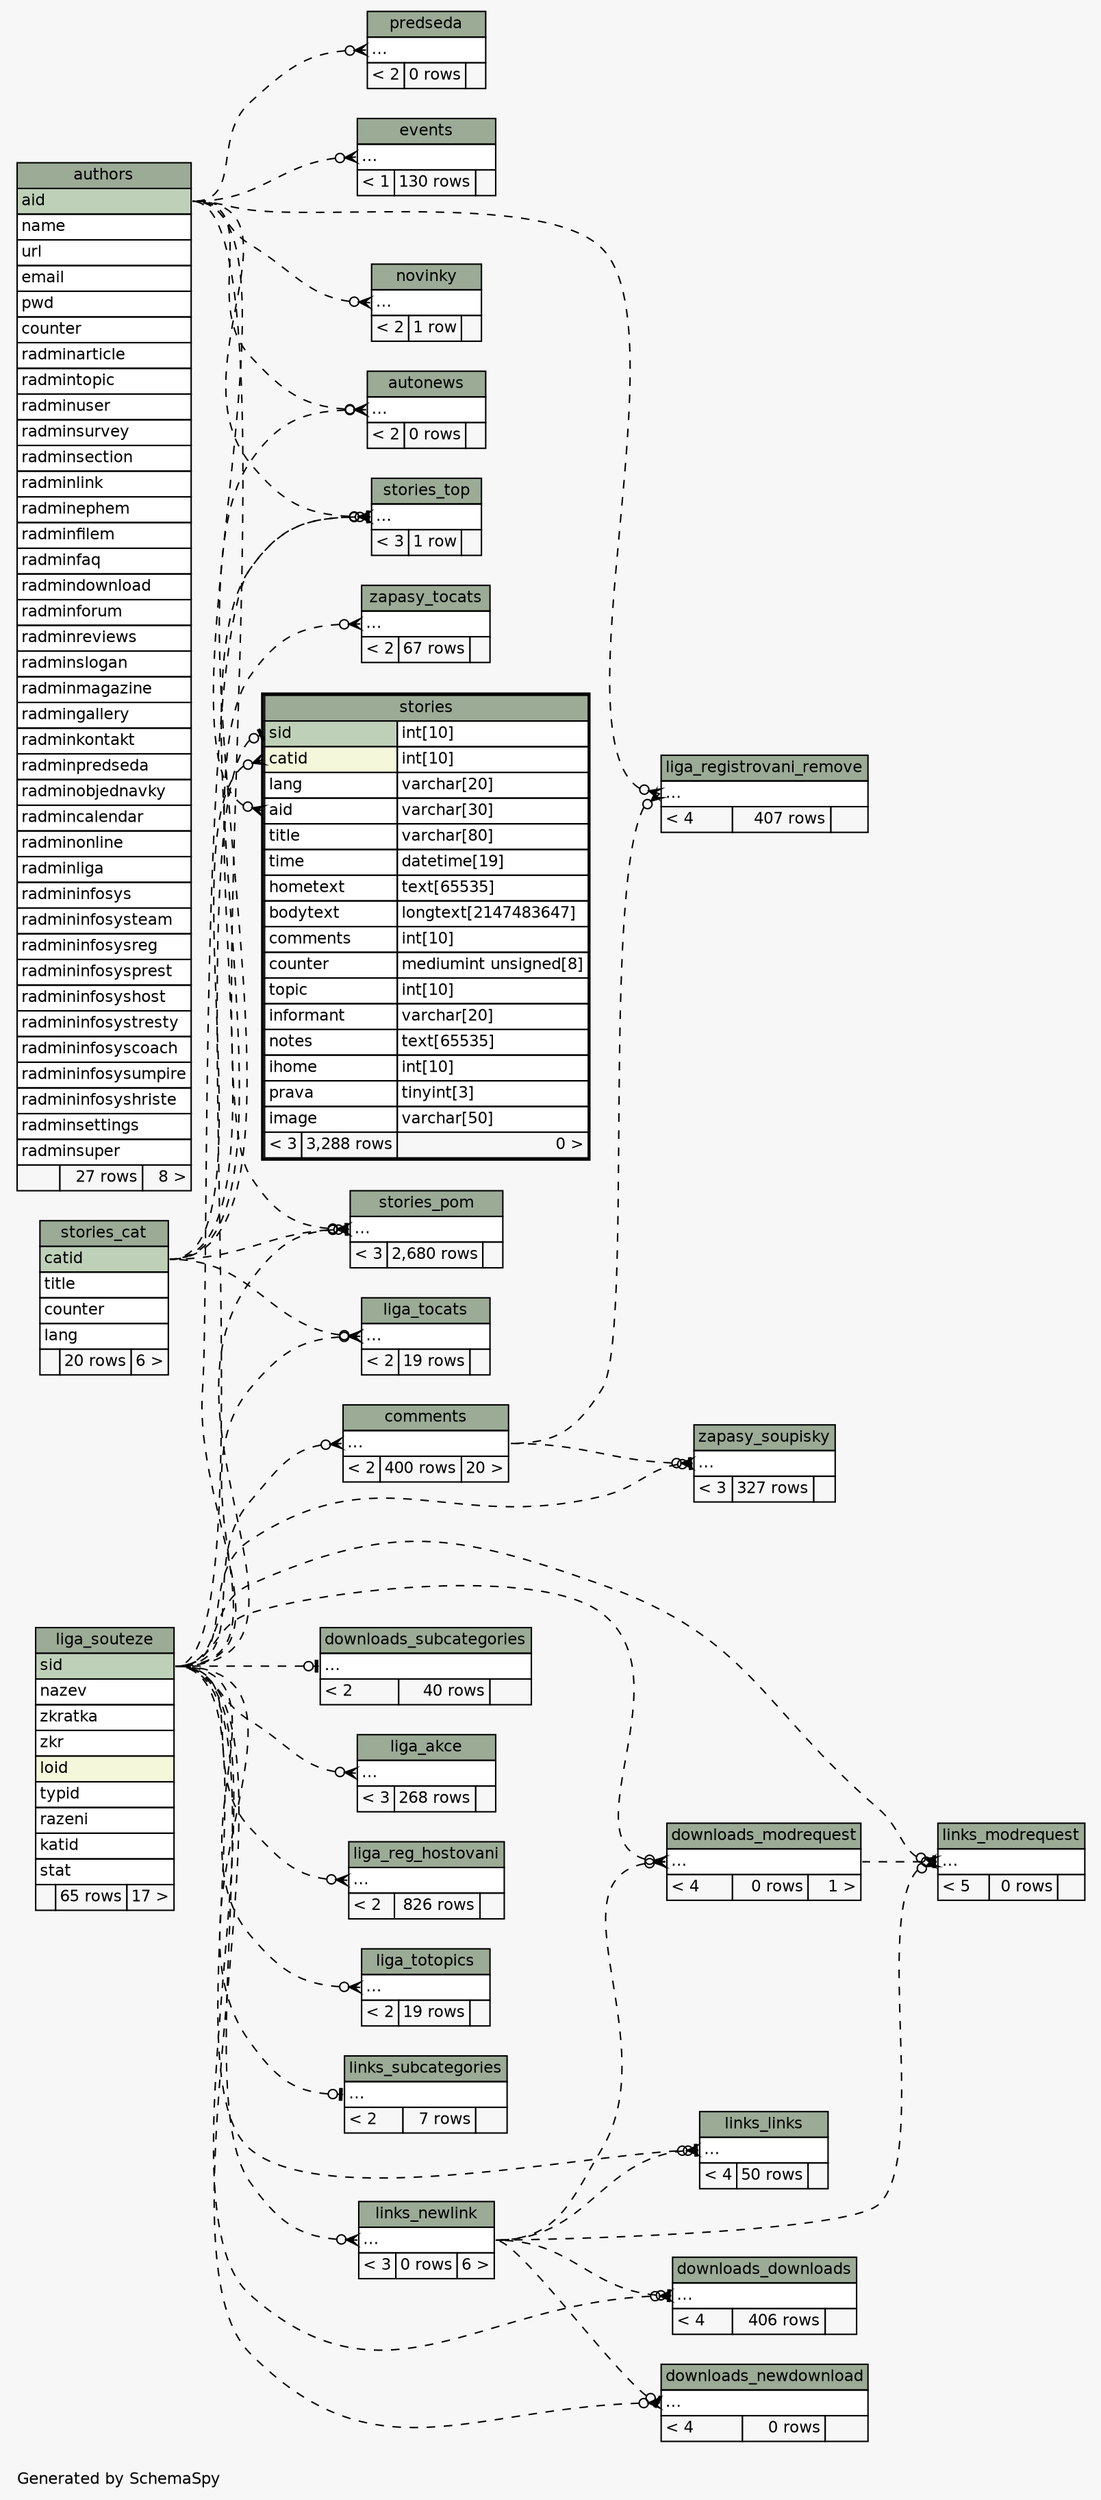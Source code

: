 // dot 2.38.0 on Mac OS X 10.9.4
// SchemaSpy rev 590
digraph "impliedTwoDegreesRelationshipsDiagram" {
  graph [
    rankdir="RL"
    bgcolor="#f7f7f7"
    label="\nGenerated by SchemaSpy"
    labeljust="l"
    nodesep="0.18"
    ranksep="0.46"
    fontname="Helvetica"
    fontsize="11"
  ];
  node [
    fontname="Helvetica"
    fontsize="11"
    shape="plaintext"
  ];
  edge [
    arrowsize="0.8"
  ];
  "autonews":"elipses":w -> "authors":"aid":e [arrowhead=none dir=back arrowtail=crowodot style=dashed];
  "autonews":"elipses":w -> "stories_cat":"catid":e [arrowhead=none dir=back arrowtail=crowodot style=dashed];
  "comments":"elipses":w -> "liga_souteze":"sid":e [arrowhead=none dir=back arrowtail=crowodot style=dashed];
  "downloads_downloads":"elipses":w -> "links_newlink":"elipses":e [arrowhead=none dir=back arrowtail=teeodot style=dashed];
  "downloads_downloads":"elipses":w -> "liga_souteze":"sid":e [arrowhead=none dir=back arrowtail=crowodot style=dashed];
  "downloads_modrequest":"elipses":w -> "links_newlink":"elipses":e [arrowhead=none dir=back arrowtail=crowodot style=dashed];
  "downloads_modrequest":"elipses":w -> "liga_souteze":"sid":e [arrowhead=none dir=back arrowtail=crowodot style=dashed];
  "downloads_newdownload":"elipses":w -> "links_newlink":"elipses":e [arrowhead=none dir=back arrowtail=teeodot style=dashed];
  "downloads_newdownload":"elipses":w -> "liga_souteze":"sid":e [arrowhead=none dir=back arrowtail=crowodot style=dashed];
  "downloads_subcategories":"elipses":w -> "liga_souteze":"sid":e [arrowhead=none dir=back arrowtail=teeodot style=dashed];
  "events":"elipses":w -> "authors":"aid":e [arrowhead=none dir=back arrowtail=crowodot style=dashed];
  "liga_akce":"elipses":w -> "liga_souteze":"sid":e [arrowhead=none dir=back arrowtail=crowodot style=dashed];
  "liga_reg_hostovani":"elipses":w -> "liga_souteze":"sid":e [arrowhead=none dir=back arrowtail=crowodot style=dashed];
  "liga_registrovani_remove":"elipses":w -> "authors":"aid":e [arrowhead=none dir=back arrowtail=crowodot style=dashed];
  "liga_registrovani_remove":"elipses":w -> "comments":"elipses":e [arrowhead=none dir=back arrowtail=crowodot style=dashed];
  "liga_tocats":"elipses":w -> "stories_cat":"catid":e [arrowhead=none dir=back arrowtail=crowodot style=dashed];
  "liga_tocats":"elipses":w -> "liga_souteze":"sid":e [arrowhead=none dir=back arrowtail=crowodot style=dashed];
  "liga_totopics":"elipses":w -> "liga_souteze":"sid":e [arrowhead=none dir=back arrowtail=crowodot style=dashed];
  "links_links":"elipses":w -> "links_newlink":"elipses":e [arrowhead=none dir=back arrowtail=teeodot style=dashed];
  "links_links":"elipses":w -> "liga_souteze":"sid":e [arrowhead=none dir=back arrowtail=crowodot style=dashed];
  "links_modrequest":"elipses":w -> "links_newlink":"elipses":e [arrowhead=none dir=back arrowtail=crowodot style=dashed];
  "links_modrequest":"elipses":w -> "downloads_modrequest":"elipses":e [arrowhead=none dir=back arrowtail=teeodot style=dashed];
  "links_modrequest":"elipses":w -> "liga_souteze":"sid":e [arrowhead=none dir=back arrowtail=crowodot style=dashed];
  "links_newlink":"elipses":w -> "liga_souteze":"sid":e [arrowhead=none dir=back arrowtail=crowodot style=dashed];
  "links_subcategories":"elipses":w -> "liga_souteze":"sid":e [arrowhead=none dir=back arrowtail=teeodot style=dashed];
  "novinky":"elipses":w -> "authors":"aid":e [arrowhead=none dir=back arrowtail=crowodot style=dashed];
  "predseda":"elipses":w -> "authors":"aid":e [arrowhead=none dir=back arrowtail=crowodot style=dashed];
  "stories":"aid":w -> "authors":"aid":e [arrowhead=none dir=back arrowtail=crowodot style=dashed];
  "stories":"catid":w -> "stories_cat":"catid":e [arrowhead=none dir=back arrowtail=crowodot style=dashed];
  "stories":"sid":w -> "liga_souteze":"sid":e [arrowhead=none dir=back arrowtail=teeodot style=dashed];
  "stories_pom":"elipses":w -> "authors":"aid":e [arrowhead=none dir=back arrowtail=crowodot style=dashed];
  "stories_pom":"elipses":w -> "stories_cat":"catid":e [arrowhead=none dir=back arrowtail=crowodot style=dashed];
  "stories_pom":"elipses":w -> "liga_souteze":"sid":e [arrowhead=none dir=back arrowtail=teeodot style=dashed];
  "stories_top":"elipses":w -> "authors":"aid":e [arrowhead=none dir=back arrowtail=crowodot style=dashed];
  "stories_top":"elipses":w -> "stories_cat":"catid":e [arrowhead=none dir=back arrowtail=crowodot style=dashed];
  "stories_top":"elipses":w -> "liga_souteze":"sid":e [arrowhead=none dir=back arrowtail=teeodot style=dashed];
  "zapasy_soupisky":"elipses":w -> "liga_souteze":"sid":e [arrowhead=none dir=back arrowtail=teeodot style=dashed];
  "zapasy_soupisky":"elipses":w -> "comments":"elipses":e [arrowhead=none dir=back arrowtail=crowodot style=dashed];
  "zapasy_tocats":"elipses":w -> "stories_cat":"catid":e [arrowhead=none dir=back arrowtail=crowodot style=dashed];
  "authors" [
    label=<
    <TABLE BORDER="0" CELLBORDER="1" CELLSPACING="0" BGCOLOR="#ffffff">
      <TR><TD COLSPAN="3" BGCOLOR="#9bab96" ALIGN="CENTER">authors</TD></TR>
      <TR><TD PORT="aid" COLSPAN="3" BGCOLOR="#bed1b8" ALIGN="LEFT">aid</TD></TR>
      <TR><TD PORT="name" COLSPAN="3" ALIGN="LEFT">name</TD></TR>
      <TR><TD PORT="url" COLSPAN="3" ALIGN="LEFT">url</TD></TR>
      <TR><TD PORT="email" COLSPAN="3" ALIGN="LEFT">email</TD></TR>
      <TR><TD PORT="pwd" COLSPAN="3" ALIGN="LEFT">pwd</TD></TR>
      <TR><TD PORT="counter" COLSPAN="3" ALIGN="LEFT">counter</TD></TR>
      <TR><TD PORT="radminarticle" COLSPAN="3" ALIGN="LEFT">radminarticle</TD></TR>
      <TR><TD PORT="radmintopic" COLSPAN="3" ALIGN="LEFT">radmintopic</TD></TR>
      <TR><TD PORT="radminuser" COLSPAN="3" ALIGN="LEFT">radminuser</TD></TR>
      <TR><TD PORT="radminsurvey" COLSPAN="3" ALIGN="LEFT">radminsurvey</TD></TR>
      <TR><TD PORT="radminsection" COLSPAN="3" ALIGN="LEFT">radminsection</TD></TR>
      <TR><TD PORT="radminlink" COLSPAN="3" ALIGN="LEFT">radminlink</TD></TR>
      <TR><TD PORT="radminephem" COLSPAN="3" ALIGN="LEFT">radminephem</TD></TR>
      <TR><TD PORT="radminfilem" COLSPAN="3" ALIGN="LEFT">radminfilem</TD></TR>
      <TR><TD PORT="radminfaq" COLSPAN="3" ALIGN="LEFT">radminfaq</TD></TR>
      <TR><TD PORT="radmindownload" COLSPAN="3" ALIGN="LEFT">radmindownload</TD></TR>
      <TR><TD PORT="radminforum" COLSPAN="3" ALIGN="LEFT">radminforum</TD></TR>
      <TR><TD PORT="radminreviews" COLSPAN="3" ALIGN="LEFT">radminreviews</TD></TR>
      <TR><TD PORT="radminslogan" COLSPAN="3" ALIGN="LEFT">radminslogan</TD></TR>
      <TR><TD PORT="radminmagazine" COLSPAN="3" ALIGN="LEFT">radminmagazine</TD></TR>
      <TR><TD PORT="radmingallery" COLSPAN="3" ALIGN="LEFT">radmingallery</TD></TR>
      <TR><TD PORT="radminkontakt" COLSPAN="3" ALIGN="LEFT">radminkontakt</TD></TR>
      <TR><TD PORT="radminpredseda" COLSPAN="3" ALIGN="LEFT">radminpredseda</TD></TR>
      <TR><TD PORT="radminobjednavky" COLSPAN="3" ALIGN="LEFT">radminobjednavky</TD></TR>
      <TR><TD PORT="radmincalendar" COLSPAN="3" ALIGN="LEFT">radmincalendar</TD></TR>
      <TR><TD PORT="radminonline" COLSPAN="3" ALIGN="LEFT">radminonline</TD></TR>
      <TR><TD PORT="radminliga" COLSPAN="3" ALIGN="LEFT">radminliga</TD></TR>
      <TR><TD PORT="radmininfosys" COLSPAN="3" ALIGN="LEFT">radmininfosys</TD></TR>
      <TR><TD PORT="radmininfosysteam" COLSPAN="3" ALIGN="LEFT">radmininfosysteam</TD></TR>
      <TR><TD PORT="radmininfosysreg" COLSPAN="3" ALIGN="LEFT">radmininfosysreg</TD></TR>
      <TR><TD PORT="radmininfosysprest" COLSPAN="3" ALIGN="LEFT">radmininfosysprest</TD></TR>
      <TR><TD PORT="radmininfosyshost" COLSPAN="3" ALIGN="LEFT">radmininfosyshost</TD></TR>
      <TR><TD PORT="radmininfosystresty" COLSPAN="3" ALIGN="LEFT">radmininfosystresty</TD></TR>
      <TR><TD PORT="radmininfosyscoach" COLSPAN="3" ALIGN="LEFT">radmininfosyscoach</TD></TR>
      <TR><TD PORT="radmininfosysumpire" COLSPAN="3" ALIGN="LEFT">radmininfosysumpire</TD></TR>
      <TR><TD PORT="radmininfosyshriste" COLSPAN="3" ALIGN="LEFT">radmininfosyshriste</TD></TR>
      <TR><TD PORT="radminsettings" COLSPAN="3" ALIGN="LEFT">radminsettings</TD></TR>
      <TR><TD PORT="radminsuper" COLSPAN="3" ALIGN="LEFT">radminsuper</TD></TR>
      <TR><TD ALIGN="LEFT" BGCOLOR="#f7f7f7">  </TD><TD ALIGN="RIGHT" BGCOLOR="#f7f7f7">27 rows</TD><TD ALIGN="RIGHT" BGCOLOR="#f7f7f7">8 &gt;</TD></TR>
    </TABLE>>
    URL="authors.html"
    tooltip="authors"
  ];
  "autonews" [
    label=<
    <TABLE BORDER="0" CELLBORDER="1" CELLSPACING="0" BGCOLOR="#ffffff">
      <TR><TD COLSPAN="3" BGCOLOR="#9bab96" ALIGN="CENTER">autonews</TD></TR>
      <TR><TD PORT="elipses" COLSPAN="3" ALIGN="LEFT">...</TD></TR>
      <TR><TD ALIGN="LEFT" BGCOLOR="#f7f7f7">&lt; 2</TD><TD ALIGN="RIGHT" BGCOLOR="#f7f7f7">0 rows</TD><TD ALIGN="RIGHT" BGCOLOR="#f7f7f7">  </TD></TR>
    </TABLE>>
    URL="autonews.html"
    tooltip="autonews"
  ];
  "comments" [
    label=<
    <TABLE BORDER="0" CELLBORDER="1" CELLSPACING="0" BGCOLOR="#ffffff">
      <TR><TD COLSPAN="3" BGCOLOR="#9bab96" ALIGN="CENTER">comments</TD></TR>
      <TR><TD PORT="elipses" COLSPAN="3" ALIGN="LEFT">...</TD></TR>
      <TR><TD ALIGN="LEFT" BGCOLOR="#f7f7f7">&lt; 2</TD><TD ALIGN="RIGHT" BGCOLOR="#f7f7f7">400 rows</TD><TD ALIGN="RIGHT" BGCOLOR="#f7f7f7">20 &gt;</TD></TR>
    </TABLE>>
    URL="comments.html"
    tooltip="comments"
  ];
  "downloads_downloads" [
    label=<
    <TABLE BORDER="0" CELLBORDER="1" CELLSPACING="0" BGCOLOR="#ffffff">
      <TR><TD COLSPAN="3" BGCOLOR="#9bab96" ALIGN="CENTER">downloads_downloads</TD></TR>
      <TR><TD PORT="elipses" COLSPAN="3" ALIGN="LEFT">...</TD></TR>
      <TR><TD ALIGN="LEFT" BGCOLOR="#f7f7f7">&lt; 4</TD><TD ALIGN="RIGHT" BGCOLOR="#f7f7f7">406 rows</TD><TD ALIGN="RIGHT" BGCOLOR="#f7f7f7">  </TD></TR>
    </TABLE>>
    URL="downloads_downloads.html"
    tooltip="downloads_downloads"
  ];
  "downloads_modrequest" [
    label=<
    <TABLE BORDER="0" CELLBORDER="1" CELLSPACING="0" BGCOLOR="#ffffff">
      <TR><TD COLSPAN="3" BGCOLOR="#9bab96" ALIGN="CENTER">downloads_modrequest</TD></TR>
      <TR><TD PORT="elipses" COLSPAN="3" ALIGN="LEFT">...</TD></TR>
      <TR><TD ALIGN="LEFT" BGCOLOR="#f7f7f7">&lt; 4</TD><TD ALIGN="RIGHT" BGCOLOR="#f7f7f7">0 rows</TD><TD ALIGN="RIGHT" BGCOLOR="#f7f7f7">1 &gt;</TD></TR>
    </TABLE>>
    URL="downloads_modrequest.html"
    tooltip="downloads_modrequest"
  ];
  "downloads_newdownload" [
    label=<
    <TABLE BORDER="0" CELLBORDER="1" CELLSPACING="0" BGCOLOR="#ffffff">
      <TR><TD COLSPAN="3" BGCOLOR="#9bab96" ALIGN="CENTER">downloads_newdownload</TD></TR>
      <TR><TD PORT="elipses" COLSPAN="3" ALIGN="LEFT">...</TD></TR>
      <TR><TD ALIGN="LEFT" BGCOLOR="#f7f7f7">&lt; 4</TD><TD ALIGN="RIGHT" BGCOLOR="#f7f7f7">0 rows</TD><TD ALIGN="RIGHT" BGCOLOR="#f7f7f7">  </TD></TR>
    </TABLE>>
    URL="downloads_newdownload.html"
    tooltip="downloads_newdownload"
  ];
  "downloads_subcategories" [
    label=<
    <TABLE BORDER="0" CELLBORDER="1" CELLSPACING="0" BGCOLOR="#ffffff">
      <TR><TD COLSPAN="3" BGCOLOR="#9bab96" ALIGN="CENTER">downloads_subcategories</TD></TR>
      <TR><TD PORT="elipses" COLSPAN="3" ALIGN="LEFT">...</TD></TR>
      <TR><TD ALIGN="LEFT" BGCOLOR="#f7f7f7">&lt; 2</TD><TD ALIGN="RIGHT" BGCOLOR="#f7f7f7">40 rows</TD><TD ALIGN="RIGHT" BGCOLOR="#f7f7f7">  </TD></TR>
    </TABLE>>
    URL="downloads_subcategories.html"
    tooltip="downloads_subcategories"
  ];
  "events" [
    label=<
    <TABLE BORDER="0" CELLBORDER="1" CELLSPACING="0" BGCOLOR="#ffffff">
      <TR><TD COLSPAN="3" BGCOLOR="#9bab96" ALIGN="CENTER">events</TD></TR>
      <TR><TD PORT="elipses" COLSPAN="3" ALIGN="LEFT">...</TD></TR>
      <TR><TD ALIGN="LEFT" BGCOLOR="#f7f7f7">&lt; 1</TD><TD ALIGN="RIGHT" BGCOLOR="#f7f7f7">130 rows</TD><TD ALIGN="RIGHT" BGCOLOR="#f7f7f7">  </TD></TR>
    </TABLE>>
    URL="events.html"
    tooltip="events"
  ];
  "liga_akce" [
    label=<
    <TABLE BORDER="0" CELLBORDER="1" CELLSPACING="0" BGCOLOR="#ffffff">
      <TR><TD COLSPAN="3" BGCOLOR="#9bab96" ALIGN="CENTER">liga_akce</TD></TR>
      <TR><TD PORT="elipses" COLSPAN="3" ALIGN="LEFT">...</TD></TR>
      <TR><TD ALIGN="LEFT" BGCOLOR="#f7f7f7">&lt; 3</TD><TD ALIGN="RIGHT" BGCOLOR="#f7f7f7">268 rows</TD><TD ALIGN="RIGHT" BGCOLOR="#f7f7f7">  </TD></TR>
    </TABLE>>
    URL="liga_akce.html"
    tooltip="liga_akce"
  ];
  "liga_reg_hostovani" [
    label=<
    <TABLE BORDER="0" CELLBORDER="1" CELLSPACING="0" BGCOLOR="#ffffff">
      <TR><TD COLSPAN="3" BGCOLOR="#9bab96" ALIGN="CENTER">liga_reg_hostovani</TD></TR>
      <TR><TD PORT="elipses" COLSPAN="3" ALIGN="LEFT">...</TD></TR>
      <TR><TD ALIGN="LEFT" BGCOLOR="#f7f7f7">&lt; 2</TD><TD ALIGN="RIGHT" BGCOLOR="#f7f7f7">826 rows</TD><TD ALIGN="RIGHT" BGCOLOR="#f7f7f7">  </TD></TR>
    </TABLE>>
    URL="liga_reg_hostovani.html"
    tooltip="liga_reg_hostovani"
  ];
  "liga_registrovani_remove" [
    label=<
    <TABLE BORDER="0" CELLBORDER="1" CELLSPACING="0" BGCOLOR="#ffffff">
      <TR><TD COLSPAN="3" BGCOLOR="#9bab96" ALIGN="CENTER">liga_registrovani_remove</TD></TR>
      <TR><TD PORT="elipses" COLSPAN="3" ALIGN="LEFT">...</TD></TR>
      <TR><TD ALIGN="LEFT" BGCOLOR="#f7f7f7">&lt; 4</TD><TD ALIGN="RIGHT" BGCOLOR="#f7f7f7">407 rows</TD><TD ALIGN="RIGHT" BGCOLOR="#f7f7f7">  </TD></TR>
    </TABLE>>
    URL="liga_registrovani_remove.html"
    tooltip="liga_registrovani_remove"
  ];
  "liga_souteze" [
    label=<
    <TABLE BORDER="0" CELLBORDER="1" CELLSPACING="0" BGCOLOR="#ffffff">
      <TR><TD COLSPAN="3" BGCOLOR="#9bab96" ALIGN="CENTER">liga_souteze</TD></TR>
      <TR><TD PORT="sid" COLSPAN="3" BGCOLOR="#bed1b8" ALIGN="LEFT">sid</TD></TR>
      <TR><TD PORT="nazev" COLSPAN="3" ALIGN="LEFT">nazev</TD></TR>
      <TR><TD PORT="zkratka" COLSPAN="3" ALIGN="LEFT">zkratka</TD></TR>
      <TR><TD PORT="zkr" COLSPAN="3" ALIGN="LEFT">zkr</TD></TR>
      <TR><TD PORT="loid" COLSPAN="3" BGCOLOR="#f4f7da" ALIGN="LEFT">loid</TD></TR>
      <TR><TD PORT="typid" COLSPAN="3" ALIGN="LEFT">typid</TD></TR>
      <TR><TD PORT="razeni" COLSPAN="3" ALIGN="LEFT">razeni</TD></TR>
      <TR><TD PORT="katid" COLSPAN="3" ALIGN="LEFT">katid</TD></TR>
      <TR><TD PORT="stat" COLSPAN="3" ALIGN="LEFT">stat</TD></TR>
      <TR><TD ALIGN="LEFT" BGCOLOR="#f7f7f7">  </TD><TD ALIGN="RIGHT" BGCOLOR="#f7f7f7">65 rows</TD><TD ALIGN="RIGHT" BGCOLOR="#f7f7f7">17 &gt;</TD></TR>
    </TABLE>>
    URL="liga_souteze.html"
    tooltip="liga_souteze"
  ];
  "liga_tocats" [
    label=<
    <TABLE BORDER="0" CELLBORDER="1" CELLSPACING="0" BGCOLOR="#ffffff">
      <TR><TD COLSPAN="3" BGCOLOR="#9bab96" ALIGN="CENTER">liga_tocats</TD></TR>
      <TR><TD PORT="elipses" COLSPAN="3" ALIGN="LEFT">...</TD></TR>
      <TR><TD ALIGN="LEFT" BGCOLOR="#f7f7f7">&lt; 2</TD><TD ALIGN="RIGHT" BGCOLOR="#f7f7f7">19 rows</TD><TD ALIGN="RIGHT" BGCOLOR="#f7f7f7">  </TD></TR>
    </TABLE>>
    URL="liga_tocats.html"
    tooltip="liga_tocats"
  ];
  "liga_totopics" [
    label=<
    <TABLE BORDER="0" CELLBORDER="1" CELLSPACING="0" BGCOLOR="#ffffff">
      <TR><TD COLSPAN="3" BGCOLOR="#9bab96" ALIGN="CENTER">liga_totopics</TD></TR>
      <TR><TD PORT="elipses" COLSPAN="3" ALIGN="LEFT">...</TD></TR>
      <TR><TD ALIGN="LEFT" BGCOLOR="#f7f7f7">&lt; 2</TD><TD ALIGN="RIGHT" BGCOLOR="#f7f7f7">19 rows</TD><TD ALIGN="RIGHT" BGCOLOR="#f7f7f7">  </TD></TR>
    </TABLE>>
    URL="liga_totopics.html"
    tooltip="liga_totopics"
  ];
  "links_links" [
    label=<
    <TABLE BORDER="0" CELLBORDER="1" CELLSPACING="0" BGCOLOR="#ffffff">
      <TR><TD COLSPAN="3" BGCOLOR="#9bab96" ALIGN="CENTER">links_links</TD></TR>
      <TR><TD PORT="elipses" COLSPAN="3" ALIGN="LEFT">...</TD></TR>
      <TR><TD ALIGN="LEFT" BGCOLOR="#f7f7f7">&lt; 4</TD><TD ALIGN="RIGHT" BGCOLOR="#f7f7f7">50 rows</TD><TD ALIGN="RIGHT" BGCOLOR="#f7f7f7">  </TD></TR>
    </TABLE>>
    URL="links_links.html"
    tooltip="links_links"
  ];
  "links_modrequest" [
    label=<
    <TABLE BORDER="0" CELLBORDER="1" CELLSPACING="0" BGCOLOR="#ffffff">
      <TR><TD COLSPAN="3" BGCOLOR="#9bab96" ALIGN="CENTER">links_modrequest</TD></TR>
      <TR><TD PORT="elipses" COLSPAN="3" ALIGN="LEFT">...</TD></TR>
      <TR><TD ALIGN="LEFT" BGCOLOR="#f7f7f7">&lt; 5</TD><TD ALIGN="RIGHT" BGCOLOR="#f7f7f7">0 rows</TD><TD ALIGN="RIGHT" BGCOLOR="#f7f7f7">  </TD></TR>
    </TABLE>>
    URL="links_modrequest.html"
    tooltip="links_modrequest"
  ];
  "links_newlink" [
    label=<
    <TABLE BORDER="0" CELLBORDER="1" CELLSPACING="0" BGCOLOR="#ffffff">
      <TR><TD COLSPAN="3" BGCOLOR="#9bab96" ALIGN="CENTER">links_newlink</TD></TR>
      <TR><TD PORT="elipses" COLSPAN="3" ALIGN="LEFT">...</TD></TR>
      <TR><TD ALIGN="LEFT" BGCOLOR="#f7f7f7">&lt; 3</TD><TD ALIGN="RIGHT" BGCOLOR="#f7f7f7">0 rows</TD><TD ALIGN="RIGHT" BGCOLOR="#f7f7f7">6 &gt;</TD></TR>
    </TABLE>>
    URL="links_newlink.html"
    tooltip="links_newlink"
  ];
  "links_subcategories" [
    label=<
    <TABLE BORDER="0" CELLBORDER="1" CELLSPACING="0" BGCOLOR="#ffffff">
      <TR><TD COLSPAN="3" BGCOLOR="#9bab96" ALIGN="CENTER">links_subcategories</TD></TR>
      <TR><TD PORT="elipses" COLSPAN="3" ALIGN="LEFT">...</TD></TR>
      <TR><TD ALIGN="LEFT" BGCOLOR="#f7f7f7">&lt; 2</TD><TD ALIGN="RIGHT" BGCOLOR="#f7f7f7">7 rows</TD><TD ALIGN="RIGHT" BGCOLOR="#f7f7f7">  </TD></TR>
    </TABLE>>
    URL="links_subcategories.html"
    tooltip="links_subcategories"
  ];
  "novinky" [
    label=<
    <TABLE BORDER="0" CELLBORDER="1" CELLSPACING="0" BGCOLOR="#ffffff">
      <TR><TD COLSPAN="3" BGCOLOR="#9bab96" ALIGN="CENTER">novinky</TD></TR>
      <TR><TD PORT="elipses" COLSPAN="3" ALIGN="LEFT">...</TD></TR>
      <TR><TD ALIGN="LEFT" BGCOLOR="#f7f7f7">&lt; 2</TD><TD ALIGN="RIGHT" BGCOLOR="#f7f7f7">1 row</TD><TD ALIGN="RIGHT" BGCOLOR="#f7f7f7">  </TD></TR>
    </TABLE>>
    URL="novinky.html"
    tooltip="novinky"
  ];
  "predseda" [
    label=<
    <TABLE BORDER="0" CELLBORDER="1" CELLSPACING="0" BGCOLOR="#ffffff">
      <TR><TD COLSPAN="3" BGCOLOR="#9bab96" ALIGN="CENTER">predseda</TD></TR>
      <TR><TD PORT="elipses" COLSPAN="3" ALIGN="LEFT">...</TD></TR>
      <TR><TD ALIGN="LEFT" BGCOLOR="#f7f7f7">&lt; 2</TD><TD ALIGN="RIGHT" BGCOLOR="#f7f7f7">0 rows</TD><TD ALIGN="RIGHT" BGCOLOR="#f7f7f7">  </TD></TR>
    </TABLE>>
    URL="predseda.html"
    tooltip="predseda"
  ];
  "stories" [
    label=<
    <TABLE BORDER="2" CELLBORDER="1" CELLSPACING="0" BGCOLOR="#ffffff">
      <TR><TD COLSPAN="3" BGCOLOR="#9bab96" ALIGN="CENTER">stories</TD></TR>
      <TR><TD PORT="sid" COLSPAN="2" BGCOLOR="#bed1b8" ALIGN="LEFT">sid</TD><TD PORT="sid.type" ALIGN="LEFT">int[10]</TD></TR>
      <TR><TD PORT="catid" COLSPAN="2" BGCOLOR="#f4f7da" ALIGN="LEFT">catid</TD><TD PORT="catid.type" ALIGN="LEFT">int[10]</TD></TR>
      <TR><TD PORT="lang" COLSPAN="2" ALIGN="LEFT">lang</TD><TD PORT="lang.type" ALIGN="LEFT">varchar[20]</TD></TR>
      <TR><TD PORT="aid" COLSPAN="2" ALIGN="LEFT">aid</TD><TD PORT="aid.type" ALIGN="LEFT">varchar[30]</TD></TR>
      <TR><TD PORT="title" COLSPAN="2" ALIGN="LEFT">title</TD><TD PORT="title.type" ALIGN="LEFT">varchar[80]</TD></TR>
      <TR><TD PORT="time" COLSPAN="2" ALIGN="LEFT">time</TD><TD PORT="time.type" ALIGN="LEFT">datetime[19]</TD></TR>
      <TR><TD PORT="hometext" COLSPAN="2" ALIGN="LEFT">hometext</TD><TD PORT="hometext.type" ALIGN="LEFT">text[65535]</TD></TR>
      <TR><TD PORT="bodytext" COLSPAN="2" ALIGN="LEFT">bodytext</TD><TD PORT="bodytext.type" ALIGN="LEFT">longtext[2147483647]</TD></TR>
      <TR><TD PORT="comments" COLSPAN="2" ALIGN="LEFT">comments</TD><TD PORT="comments.type" ALIGN="LEFT">int[10]</TD></TR>
      <TR><TD PORT="counter" COLSPAN="2" ALIGN="LEFT">counter</TD><TD PORT="counter.type" ALIGN="LEFT">mediumint unsigned[8]</TD></TR>
      <TR><TD PORT="topic" COLSPAN="2" ALIGN="LEFT">topic</TD><TD PORT="topic.type" ALIGN="LEFT">int[10]</TD></TR>
      <TR><TD PORT="informant" COLSPAN="2" ALIGN="LEFT">informant</TD><TD PORT="informant.type" ALIGN="LEFT">varchar[20]</TD></TR>
      <TR><TD PORT="notes" COLSPAN="2" ALIGN="LEFT">notes</TD><TD PORT="notes.type" ALIGN="LEFT">text[65535]</TD></TR>
      <TR><TD PORT="ihome" COLSPAN="2" ALIGN="LEFT">ihome</TD><TD PORT="ihome.type" ALIGN="LEFT">int[10]</TD></TR>
      <TR><TD PORT="prava" COLSPAN="2" ALIGN="LEFT">prava</TD><TD PORT="prava.type" ALIGN="LEFT">tinyint[3]</TD></TR>
      <TR><TD PORT="image" COLSPAN="2" ALIGN="LEFT">image</TD><TD PORT="image.type" ALIGN="LEFT">varchar[50]</TD></TR>
      <TR><TD ALIGN="LEFT" BGCOLOR="#f7f7f7">&lt; 3</TD><TD ALIGN="RIGHT" BGCOLOR="#f7f7f7">3,288 rows</TD><TD ALIGN="RIGHT" BGCOLOR="#f7f7f7">0 &gt;</TD></TR>
    </TABLE>>
    URL="stories.html"
    tooltip="stories"
  ];
  "stories_cat" [
    label=<
    <TABLE BORDER="0" CELLBORDER="1" CELLSPACING="0" BGCOLOR="#ffffff">
      <TR><TD COLSPAN="3" BGCOLOR="#9bab96" ALIGN="CENTER">stories_cat</TD></TR>
      <TR><TD PORT="catid" COLSPAN="3" BGCOLOR="#bed1b8" ALIGN="LEFT">catid</TD></TR>
      <TR><TD PORT="title" COLSPAN="3" ALIGN="LEFT">title</TD></TR>
      <TR><TD PORT="counter" COLSPAN="3" ALIGN="LEFT">counter</TD></TR>
      <TR><TD PORT="lang" COLSPAN="3" ALIGN="LEFT">lang</TD></TR>
      <TR><TD ALIGN="LEFT" BGCOLOR="#f7f7f7">  </TD><TD ALIGN="RIGHT" BGCOLOR="#f7f7f7">20 rows</TD><TD ALIGN="RIGHT" BGCOLOR="#f7f7f7">6 &gt;</TD></TR>
    </TABLE>>
    URL="stories_cat.html"
    tooltip="stories_cat"
  ];
  "stories_pom" [
    label=<
    <TABLE BORDER="0" CELLBORDER="1" CELLSPACING="0" BGCOLOR="#ffffff">
      <TR><TD COLSPAN="3" BGCOLOR="#9bab96" ALIGN="CENTER">stories_pom</TD></TR>
      <TR><TD PORT="elipses" COLSPAN="3" ALIGN="LEFT">...</TD></TR>
      <TR><TD ALIGN="LEFT" BGCOLOR="#f7f7f7">&lt; 3</TD><TD ALIGN="RIGHT" BGCOLOR="#f7f7f7">2,680 rows</TD><TD ALIGN="RIGHT" BGCOLOR="#f7f7f7">  </TD></TR>
    </TABLE>>
    URL="stories_pom.html"
    tooltip="stories_pom"
  ];
  "stories_top" [
    label=<
    <TABLE BORDER="0" CELLBORDER="1" CELLSPACING="0" BGCOLOR="#ffffff">
      <TR><TD COLSPAN="3" BGCOLOR="#9bab96" ALIGN="CENTER">stories_top</TD></TR>
      <TR><TD PORT="elipses" COLSPAN="3" ALIGN="LEFT">...</TD></TR>
      <TR><TD ALIGN="LEFT" BGCOLOR="#f7f7f7">&lt; 3</TD><TD ALIGN="RIGHT" BGCOLOR="#f7f7f7">1 row</TD><TD ALIGN="RIGHT" BGCOLOR="#f7f7f7">  </TD></TR>
    </TABLE>>
    URL="stories_top.html"
    tooltip="stories_top"
  ];
  "zapasy_soupisky" [
    label=<
    <TABLE BORDER="0" CELLBORDER="1" CELLSPACING="0" BGCOLOR="#ffffff">
      <TR><TD COLSPAN="3" BGCOLOR="#9bab96" ALIGN="CENTER">zapasy_soupisky</TD></TR>
      <TR><TD PORT="elipses" COLSPAN="3" ALIGN="LEFT">...</TD></TR>
      <TR><TD ALIGN="LEFT" BGCOLOR="#f7f7f7">&lt; 3</TD><TD ALIGN="RIGHT" BGCOLOR="#f7f7f7">327 rows</TD><TD ALIGN="RIGHT" BGCOLOR="#f7f7f7">  </TD></TR>
    </TABLE>>
    URL="zapasy_soupisky.html"
    tooltip="zapasy_soupisky"
  ];
  "zapasy_tocats" [
    label=<
    <TABLE BORDER="0" CELLBORDER="1" CELLSPACING="0" BGCOLOR="#ffffff">
      <TR><TD COLSPAN="3" BGCOLOR="#9bab96" ALIGN="CENTER">zapasy_tocats</TD></TR>
      <TR><TD PORT="elipses" COLSPAN="3" ALIGN="LEFT">...</TD></TR>
      <TR><TD ALIGN="LEFT" BGCOLOR="#f7f7f7">&lt; 2</TD><TD ALIGN="RIGHT" BGCOLOR="#f7f7f7">67 rows</TD><TD ALIGN="RIGHT" BGCOLOR="#f7f7f7">  </TD></TR>
    </TABLE>>
    URL="zapasy_tocats.html"
    tooltip="zapasy_tocats"
  ];
}
